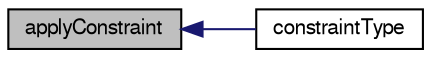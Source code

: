 digraph "applyConstraint"
{
  bgcolor="transparent";
  edge [fontname="FreeSans",fontsize="10",labelfontname="FreeSans",labelfontsize="10"];
  node [fontname="FreeSans",fontsize="10",shape=record];
  rankdir="LR";
  Node22 [label="applyConstraint",height=0.2,width=0.4,color="black", fillcolor="grey75", style="filled", fontcolor="black"];
  Node22 -> Node23 [dir="back",color="midnightblue",fontsize="10",style="solid",fontname="FreeSans"];
  Node23 [label="constraintType",height=0.2,width=0.4,color="black",URL="$a27286.html#a335b754aac77e6916c83e756c84fc60b",tooltip="Return the constraint type this pointPatch implements. "];
}
